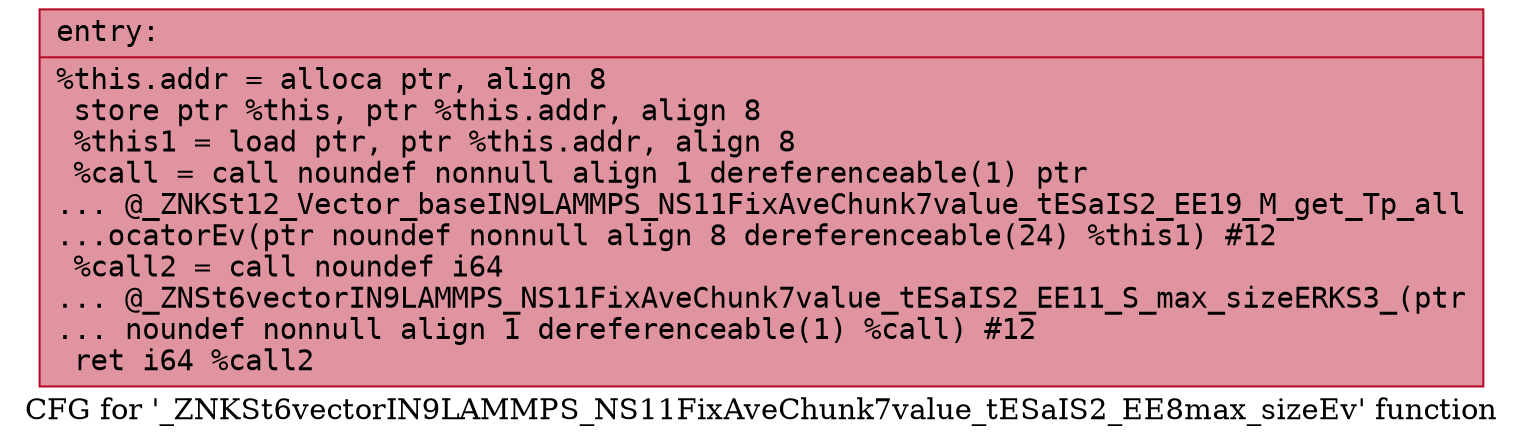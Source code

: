 digraph "CFG for '_ZNKSt6vectorIN9LAMMPS_NS11FixAveChunk7value_tESaIS2_EE8max_sizeEv' function" {
	label="CFG for '_ZNKSt6vectorIN9LAMMPS_NS11FixAveChunk7value_tESaIS2_EE8max_sizeEv' function";

	Node0x5612895a2b10 [shape=record,color="#b70d28ff", style=filled, fillcolor="#b70d2870" fontname="Courier",label="{entry:\l|  %this.addr = alloca ptr, align 8\l  store ptr %this, ptr %this.addr, align 8\l  %this1 = load ptr, ptr %this.addr, align 8\l  %call = call noundef nonnull align 1 dereferenceable(1) ptr\l... @_ZNKSt12_Vector_baseIN9LAMMPS_NS11FixAveChunk7value_tESaIS2_EE19_M_get_Tp_all\l...ocatorEv(ptr noundef nonnull align 8 dereferenceable(24) %this1) #12\l  %call2 = call noundef i64\l... @_ZNSt6vectorIN9LAMMPS_NS11FixAveChunk7value_tESaIS2_EE11_S_max_sizeERKS3_(ptr\l... noundef nonnull align 1 dereferenceable(1) %call) #12\l  ret i64 %call2\l}"];
}
